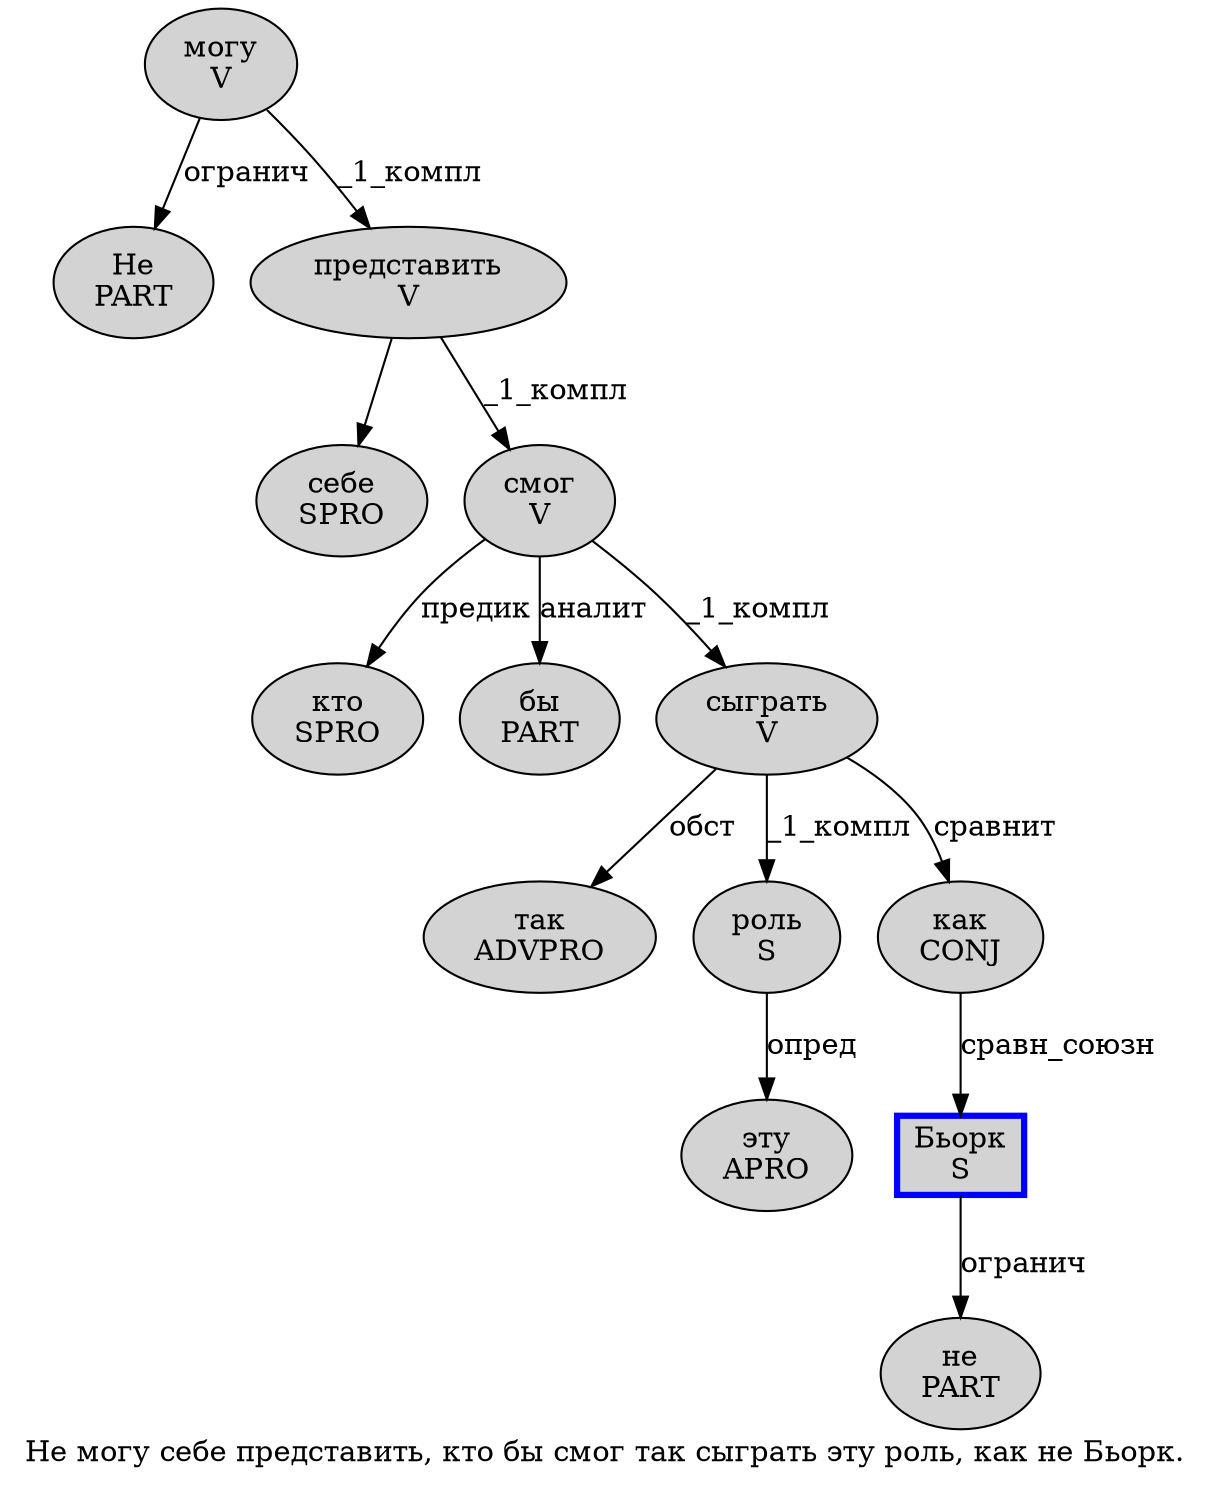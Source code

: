 digraph SENTENCE_1283 {
	graph [label="Не могу себе представить, кто бы смог так сыграть эту роль, как не Бьорк."]
	node [style=filled]
		0 [label="Не
PART" color="" fillcolor=lightgray penwidth=1 shape=ellipse]
		1 [label="могу
V" color="" fillcolor=lightgray penwidth=1 shape=ellipse]
		2 [label="себе
SPRO" color="" fillcolor=lightgray penwidth=1 shape=ellipse]
		3 [label="представить
V" color="" fillcolor=lightgray penwidth=1 shape=ellipse]
		5 [label="кто
SPRO" color="" fillcolor=lightgray penwidth=1 shape=ellipse]
		6 [label="бы
PART" color="" fillcolor=lightgray penwidth=1 shape=ellipse]
		7 [label="смог
V" color="" fillcolor=lightgray penwidth=1 shape=ellipse]
		8 [label="так
ADVPRO" color="" fillcolor=lightgray penwidth=1 shape=ellipse]
		9 [label="сыграть
V" color="" fillcolor=lightgray penwidth=1 shape=ellipse]
		10 [label="эту
APRO" color="" fillcolor=lightgray penwidth=1 shape=ellipse]
		11 [label="роль
S" color="" fillcolor=lightgray penwidth=1 shape=ellipse]
		13 [label="как
CONJ" color="" fillcolor=lightgray penwidth=1 shape=ellipse]
		14 [label="не
PART" color="" fillcolor=lightgray penwidth=1 shape=ellipse]
		15 [label="Бьорк
S" color=blue fillcolor=lightgray penwidth=3 shape=box]
			9 -> 8 [label="обст"]
			9 -> 11 [label="_1_компл"]
			9 -> 13 [label="сравнит"]
			11 -> 10 [label="опред"]
			13 -> 15 [label="сравн_союзн"]
			7 -> 5 [label="предик"]
			7 -> 6 [label="аналит"]
			7 -> 9 [label="_1_компл"]
			1 -> 0 [label="огранич"]
			1 -> 3 [label="_1_компл"]
			3 -> 2
			3 -> 7 [label="_1_компл"]
			15 -> 14 [label="огранич"]
}